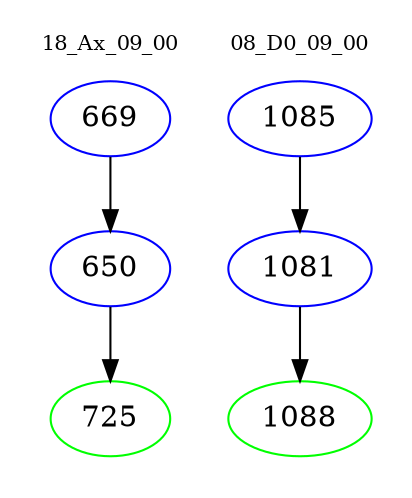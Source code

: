 digraph{
subgraph cluster_0 {
color = white
label = "18_Ax_09_00";
fontsize=10;
T0_669 [label="669", color="blue"]
T0_669 -> T0_650 [color="black"]
T0_650 [label="650", color="blue"]
T0_650 -> T0_725 [color="black"]
T0_725 [label="725", color="green"]
}
subgraph cluster_1 {
color = white
label = "08_D0_09_00";
fontsize=10;
T1_1085 [label="1085", color="blue"]
T1_1085 -> T1_1081 [color="black"]
T1_1081 [label="1081", color="blue"]
T1_1081 -> T1_1088 [color="black"]
T1_1088 [label="1088", color="green"]
}
}
